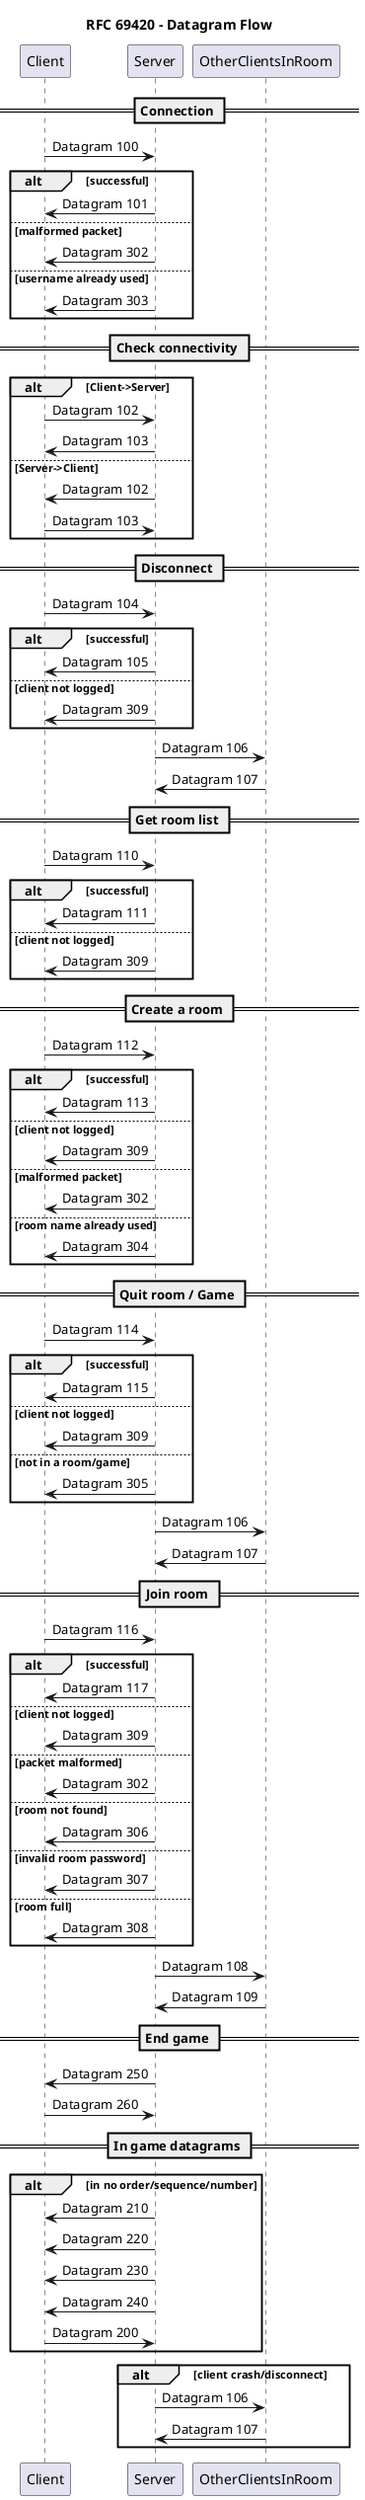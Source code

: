 @startuml
title RFC 69420 - Datagram Flow

== Connection ==

Client -> Server : Datagram 100
alt successful
    Server -> Client : Datagram 101
else malformed packet
    Server -> Client : Datagram 302
else username already used
    Server -> Client : Datagram 303
end

== Check connectivity ==
alt Client->Server
    Client -> Server : Datagram 102
    Server -> Client : Datagram 103
else Server->Client
    Server -> Client : Datagram 102
    Client -> Server : Datagram 103
end

== Disconnect ==
Client -> Server : Datagram 104
alt successful
    Server -> Client : Datagram 105
else client not logged
    Server -> Client : Datagram 309
end
Server -> OtherClientsInRoom : Datagram 106
OtherClientsInRoom -> Server : Datagram 107

== Get room list ==
Client -> Server : Datagram 110
alt successful
    Server -> Client : Datagram 111
else client not logged
    Server -> Client : Datagram 309
end

== Create a room ==
Client -> Server : Datagram 112
alt successful
    Server -> Client : Datagram 113
else client not logged
    Server -> Client : Datagram 309
else malformed packet
    Server -> Client : Datagram 302
else room name already used
    Server -> Client : Datagram 304
end

== Quit room / Game ==
Client -> Server : Datagram 114
alt successful
    Server -> Client : Datagram 115
else client not logged
    Server -> Client : Datagram 309
else not in a room/game
    Server -> Client : Datagram 305
end
Server -> OtherClientsInRoom : Datagram 106
OtherClientsInRoom -> Server : Datagram 107

== Join room ==
Client -> Server : Datagram 116
alt successful
    Server -> Client : Datagram 117
else client not logged
    Server -> Client : Datagram 309
else packet malformed
    Server -> Client : Datagram 302
else room not found
    Server -> Client : Datagram 306
else invalid room password
    Server -> Client : Datagram 307
else room full
    Server -> Client : Datagram 308
end
Server -> OtherClientsInRoom : Datagram 108
OtherClientsInRoom -> Server : Datagram 109

== End game ==
Server -> Client : Datagram 250
Client -> Server : Datagram 260

== In game datagrams ==
alt in no order/sequence/number
    Server -> Client : Datagram 210
    Server -> Client : Datagram 220
    Server -> Client : Datagram 230
    Server -> Client : Datagram 240
    Client -> Server : Datagram 200
end
alt client crash/disconnect
    Server -> OtherClientsInRoom : Datagram 106
    OtherClientsInRoom -> Server : Datagram 107
end

@enduml